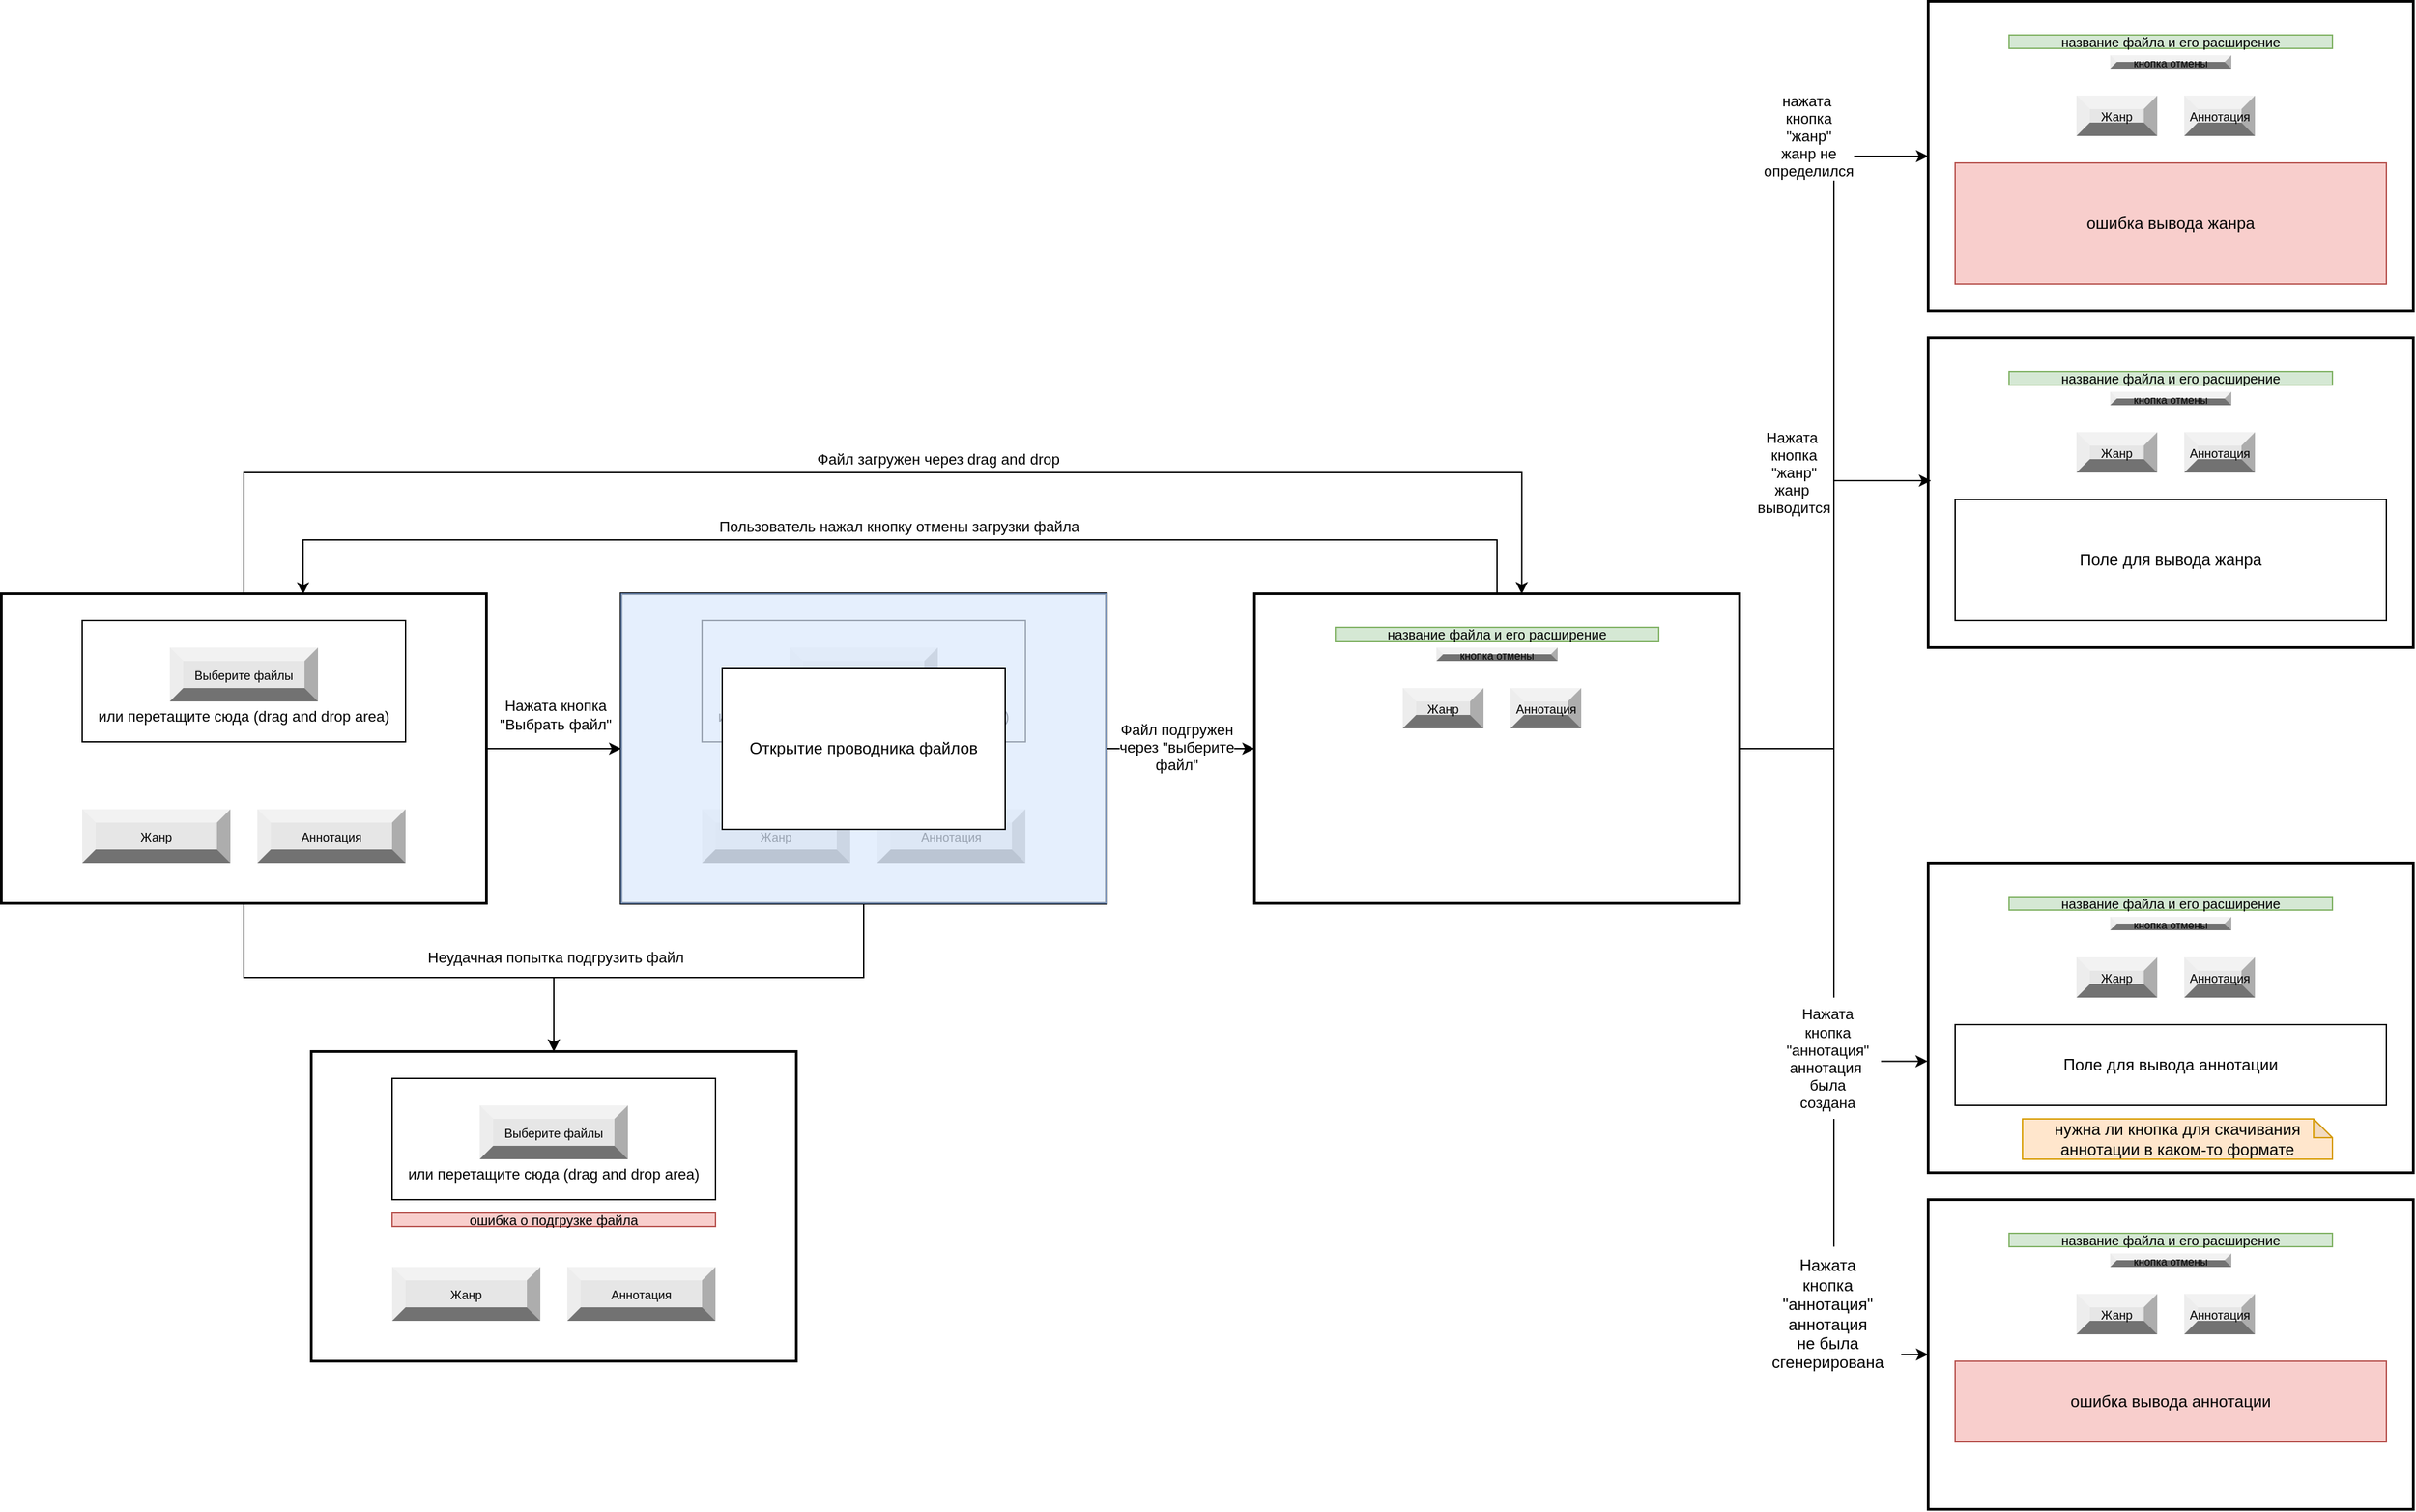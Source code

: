 <mxfile version="24.4.9" type="google">
  <diagram name="Page-1" id="jnddEITmXgnFTlJOGYRZ">
    <mxGraphModel grid="1" page="1" gridSize="10" guides="1" tooltips="1" connect="1" arrows="1" fold="1" pageScale="1" pageWidth="1600" pageHeight="900" math="0" shadow="0">
      <root>
        <mxCell id="0" />
        <mxCell id="1" parent="0" />
        <mxCell id="HpFK4DaO_GkTzXo1oFfo-5" style="edgeStyle=orthogonalEdgeStyle;rounded=0;orthogonalLoop=1;jettySize=auto;html=1;" edge="1" parent="1" source="HwtGYQ5i5tDPhQxPfWXK-1">
          <mxGeometry relative="1" as="geometry">
            <mxPoint x="1090" y="-35" as="targetPoint" />
          </mxGeometry>
        </mxCell>
        <mxCell id="HpFK4DaO_GkTzXo1oFfo-30" value="Нажата кнопка&lt;div&gt;&quot;Выбрать файл&quot;&lt;/div&gt;" style="edgeLabel;html=1;align=center;verticalAlign=middle;resizable=0;points=[];" connectable="0" vertex="1" parent="HpFK4DaO_GkTzXo1oFfo-5">
          <mxGeometry x="-0.118" relative="1" as="geometry">
            <mxPoint x="6" y="-25" as="offset" />
          </mxGeometry>
        </mxCell>
        <mxCell id="HpFK4DaO_GkTzXo1oFfo-26" style="edgeStyle=orthogonalEdgeStyle;rounded=0;orthogonalLoop=1;jettySize=auto;html=1;entryX=0.5;entryY=0;entryDx=0;entryDy=0;" edge="1" parent="1" source="HwtGYQ5i5tDPhQxPfWXK-1" target="HpFK4DaO_GkTzXo1oFfo-20">
          <mxGeometry relative="1" as="geometry" />
        </mxCell>
        <mxCell id="HpFK4DaO_GkTzXo1oFfo-29" value="Неудачная попытка подгрузить файл" style="edgeLabel;html=1;align=center;verticalAlign=middle;resizable=0;points=[];" connectable="0" vertex="1" parent="HpFK4DaO_GkTzXo1oFfo-26">
          <mxGeometry x="0.602" y="-1" relative="1" as="geometry">
            <mxPoint x="13" y="-16" as="offset" />
          </mxGeometry>
        </mxCell>
        <mxCell id="HwtGYQ5i5tDPhQxPfWXK-1" value="" style="rounded=0;whiteSpace=wrap;html=1;flipV=1;flipH=1;fillColor=none;strokeWidth=2;" vertex="1" parent="1">
          <mxGeometry x="630" y="-150" width="360" height="230" as="geometry" />
        </mxCell>
        <mxCell id="HpFK4DaO_GkTzXo1oFfo-1" value="&lt;div style=&quot;font-size: 11px;&quot;&gt;&lt;font style=&quot;font-size: 11px;&quot;&gt;&lt;br&gt;&lt;/font&gt;&lt;/div&gt;&lt;div style=&quot;font-size: 11px;&quot;&gt;&lt;font style=&quot;font-size: 11px;&quot;&gt;&lt;br&gt;&lt;/font&gt;&lt;/div&gt;&lt;div style=&quot;font-size: 11px;&quot;&gt;&lt;font style=&quot;font-size: 11px;&quot;&gt;&lt;br&gt;&lt;/font&gt;&lt;/div&gt;&lt;div style=&quot;font-size: 11px;&quot;&gt;&lt;font style=&quot;font-size: 11px;&quot;&gt;&lt;br&gt;&lt;/font&gt;&lt;/div&gt;&lt;div style=&quot;font-size: 11px;&quot;&gt;&lt;font style=&quot;font-size: 11px;&quot;&gt;или перетащите сюда (drag and drop area)&lt;/font&gt;&lt;/div&gt;" style="rounded=0;whiteSpace=wrap;html=1;" vertex="1" parent="1">
          <mxGeometry x="690" y="-130" width="240" height="90" as="geometry" />
        </mxCell>
        <mxCell id="HpFK4DaO_GkTzXo1oFfo-2" value="&lt;font style=&quot;font-size: 9px;&quot;&gt;Выберите файлы&lt;/font&gt;" style="labelPosition=center;verticalLabelPosition=middle;align=center;html=1;shape=mxgraph.basic.shaded_button;dx=10;fillColor=#E6E6E6;strokeColor=none;whiteSpace=wrap;" vertex="1" parent="1">
          <mxGeometry x="755" y="-110" width="110" height="40" as="geometry" />
        </mxCell>
        <mxCell id="HpFK4DaO_GkTzXo1oFfo-3" value="&lt;font style=&quot;font-size: 9px;&quot;&gt;Жанр&lt;/font&gt;" style="labelPosition=center;verticalLabelPosition=middle;align=center;html=1;shape=mxgraph.basic.shaded_button;dx=10;fillColor=#E6E6E6;strokeColor=none;whiteSpace=wrap;" vertex="1" parent="1">
          <mxGeometry x="690" y="10" width="110" height="40" as="geometry" />
        </mxCell>
        <mxCell id="HpFK4DaO_GkTzXo1oFfo-4" value="&lt;font style=&quot;font-size: 9px;&quot;&gt;Аннотация&lt;/font&gt;" style="labelPosition=center;verticalLabelPosition=middle;align=center;html=1;shape=mxgraph.basic.shaded_button;dx=10;fillColor=#E6E6E6;strokeColor=none;whiteSpace=wrap;" vertex="1" parent="1">
          <mxGeometry x="820" y="10" width="110" height="40" as="geometry" />
        </mxCell>
        <mxCell id="HpFK4DaO_GkTzXo1oFfo-13" style="edgeStyle=orthogonalEdgeStyle;rounded=0;orthogonalLoop=1;jettySize=auto;html=1;" edge="1" parent="1" source="HpFK4DaO_GkTzXo1oFfo-6">
          <mxGeometry relative="1" as="geometry">
            <mxPoint x="1560" y="-35" as="targetPoint" />
          </mxGeometry>
        </mxCell>
        <mxCell id="HpFK4DaO_GkTzXo1oFfo-115" value="Файл подгружен&lt;div&gt;через &quot;выберите&lt;/div&gt;&lt;div&gt;файл&quot;&lt;/div&gt;" style="edgeLabel;html=1;align=center;verticalAlign=middle;resizable=0;points=[];" connectable="0" vertex="1" parent="HpFK4DaO_GkTzXo1oFfo-13">
          <mxGeometry x="-0.057" y="1" relative="1" as="geometry">
            <mxPoint as="offset" />
          </mxGeometry>
        </mxCell>
        <mxCell id="HpFK4DaO_GkTzXo1oFfo-6" value="" style="rounded=0;whiteSpace=wrap;html=1;flipV=1;flipH=1;fillColor=none;strokeWidth=2;" vertex="1" parent="1">
          <mxGeometry x="1090" y="-150" width="360" height="230" as="geometry" />
        </mxCell>
        <mxCell id="HpFK4DaO_GkTzXo1oFfo-7" value="&lt;div style=&quot;font-size: 11px;&quot;&gt;&lt;font style=&quot;font-size: 11px;&quot;&gt;&lt;br&gt;&lt;/font&gt;&lt;/div&gt;&lt;div style=&quot;font-size: 11px;&quot;&gt;&lt;font style=&quot;font-size: 11px;&quot;&gt;&lt;br&gt;&lt;/font&gt;&lt;/div&gt;&lt;div style=&quot;font-size: 11px;&quot;&gt;&lt;font style=&quot;font-size: 11px;&quot;&gt;&lt;br&gt;&lt;/font&gt;&lt;/div&gt;&lt;div style=&quot;font-size: 11px;&quot;&gt;&lt;font style=&quot;font-size: 11px;&quot;&gt;&lt;br&gt;&lt;/font&gt;&lt;/div&gt;&lt;div style=&quot;font-size: 11px;&quot;&gt;&lt;font style=&quot;font-size: 11px;&quot;&gt;или перетащите сюда (drag and drop area)&lt;/font&gt;&lt;/div&gt;" style="rounded=0;whiteSpace=wrap;html=1;" vertex="1" parent="1">
          <mxGeometry x="1150" y="-130" width="240" height="90" as="geometry" />
        </mxCell>
        <mxCell id="HpFK4DaO_GkTzXo1oFfo-8" value="&lt;font style=&quot;font-size: 9px;&quot;&gt;Выберите файлы&lt;/font&gt;" style="labelPosition=center;verticalLabelPosition=middle;align=center;html=1;shape=mxgraph.basic.shaded_button;dx=10;fillColor=#E6E6E6;strokeColor=none;whiteSpace=wrap;" vertex="1" parent="1">
          <mxGeometry x="1215" y="-110" width="110" height="40" as="geometry" />
        </mxCell>
        <mxCell id="HpFK4DaO_GkTzXo1oFfo-9" value="&lt;font style=&quot;font-size: 9px;&quot;&gt;Жанр&lt;/font&gt;" style="labelPosition=center;verticalLabelPosition=middle;align=center;html=1;shape=mxgraph.basic.shaded_button;dx=10;fillColor=#E6E6E6;strokeColor=none;whiteSpace=wrap;" vertex="1" parent="1">
          <mxGeometry x="1150" y="10" width="110" height="40" as="geometry" />
        </mxCell>
        <mxCell id="HpFK4DaO_GkTzXo1oFfo-10" value="&lt;font style=&quot;font-size: 9px;&quot;&gt;Аннотация&lt;/font&gt;" style="labelPosition=center;verticalLabelPosition=middle;align=center;html=1;shape=mxgraph.basic.shaded_button;dx=10;fillColor=#E6E6E6;strokeColor=none;whiteSpace=wrap;" vertex="1" parent="1">
          <mxGeometry x="1280" y="10" width="110" height="40" as="geometry" />
        </mxCell>
        <mxCell id="HpFK4DaO_GkTzXo1oFfo-27" style="edgeStyle=orthogonalEdgeStyle;rounded=0;orthogonalLoop=1;jettySize=auto;html=1;entryX=0.5;entryY=0;entryDx=0;entryDy=0;" edge="1" parent="1" source="HpFK4DaO_GkTzXo1oFfo-11" target="HpFK4DaO_GkTzXo1oFfo-20">
          <mxGeometry relative="1" as="geometry" />
        </mxCell>
        <mxCell id="HpFK4DaO_GkTzXo1oFfo-11" value="" style="rounded=0;whiteSpace=wrap;html=1;opacity=70;fillColor=#dae8fc;strokeColor=#6c8ebf;" vertex="1" parent="1">
          <mxGeometry x="1090" y="-150" width="360" height="230" as="geometry" />
        </mxCell>
        <mxCell id="HpFK4DaO_GkTzXo1oFfo-12" value="Открытие проводника файлов" style="rounded=0;whiteSpace=wrap;html=1;" vertex="1" parent="1">
          <mxGeometry x="1165" y="-95" width="210" height="120" as="geometry" />
        </mxCell>
        <mxCell id="HpFK4DaO_GkTzXo1oFfo-44" style="edgeStyle=orthogonalEdgeStyle;rounded=0;orthogonalLoop=1;jettySize=auto;html=1;exitX=1;exitY=0.5;exitDx=0;exitDy=0;entryX=0.994;entryY=0.539;entryDx=0;entryDy=0;entryPerimeter=0;" edge="1" parent="1" source="HpFK4DaO_GkTzXo1oFfo-14" target="HpFK4DaO_GkTzXo1oFfo-74">
          <mxGeometry relative="1" as="geometry">
            <mxPoint x="2020" y="-185" as="targetPoint" />
          </mxGeometry>
        </mxCell>
        <mxCell id="HpFK4DaO_GkTzXo1oFfo-110" value="Нажата&amp;nbsp;&lt;div&gt;кнопка&lt;/div&gt;&lt;div&gt;&quot;жанр&quot;&lt;/div&gt;&lt;div&gt;жанр&amp;nbsp;&lt;/div&gt;&lt;div&gt;выводится&lt;/div&gt;" style="edgeLabel;html=1;align=center;verticalAlign=middle;resizable=0;points=[];" connectable="0" vertex="1" parent="HpFK4DaO_GkTzXo1oFfo-44">
          <mxGeometry x="0.769" relative="1" as="geometry">
            <mxPoint x="-63" y="-6" as="offset" />
          </mxGeometry>
        </mxCell>
        <mxCell id="HpFK4DaO_GkTzXo1oFfo-45" style="edgeStyle=orthogonalEdgeStyle;rounded=0;orthogonalLoop=1;jettySize=auto;html=1;exitX=1;exitY=0.5;exitDx=0;exitDy=0;entryX=1.001;entryY=0.36;entryDx=0;entryDy=0;entryPerimeter=0;" edge="1" parent="1" source="HpFK4DaO_GkTzXo1oFfo-14" target="HpFK4DaO_GkTzXo1oFfo-84">
          <mxGeometry relative="1" as="geometry">
            <mxPoint x="2020" y="135.059" as="targetPoint" />
          </mxGeometry>
        </mxCell>
        <mxCell id="HpFK4DaO_GkTzXo1oFfo-106" style="edgeStyle=orthogonalEdgeStyle;rounded=0;orthogonalLoop=1;jettySize=auto;html=1;entryX=0;entryY=0.5;entryDx=0;entryDy=0;" edge="1" parent="1" source="HpFK4DaO_GkTzXo1oFfo-14" target="HpFK4DaO_GkTzXo1oFfo-99">
          <mxGeometry relative="1" as="geometry" />
        </mxCell>
        <mxCell id="HpFK4DaO_GkTzXo1oFfo-107" style="edgeStyle=orthogonalEdgeStyle;rounded=0;orthogonalLoop=1;jettySize=auto;html=1;entryX=0;entryY=0.5;entryDx=0;entryDy=0;" edge="1" parent="1" source="HpFK4DaO_GkTzXo1oFfo-14" target="HpFK4DaO_GkTzXo1oFfo-93">
          <mxGeometry relative="1" as="geometry" />
        </mxCell>
        <mxCell id="HpFK4DaO_GkTzXo1oFfo-111" value="нажата&amp;nbsp;&lt;div&gt;кнопка&lt;/div&gt;&lt;div&gt;&quot;жанр&quot;&lt;/div&gt;&lt;div&gt;жанр не&lt;/div&gt;&lt;div&gt;определился&lt;/div&gt;" style="edgeLabel;html=1;align=center;verticalAlign=middle;resizable=0;points=[];" connectable="0" vertex="1" parent="HpFK4DaO_GkTzXo1oFfo-107">
          <mxGeometry x="0.836" y="2" relative="1" as="geometry">
            <mxPoint x="-42" y="-13" as="offset" />
          </mxGeometry>
        </mxCell>
        <mxCell id="HpFK4DaO_GkTzXo1oFfo-14" value="" style="rounded=0;whiteSpace=wrap;html=1;flipV=1;flipH=1;fillColor=none;strokeWidth=2;" vertex="1" parent="1">
          <mxGeometry x="1560" y="-150" width="360" height="230" as="geometry" />
        </mxCell>
        <mxCell id="HpFK4DaO_GkTzXo1oFfo-17" value="&lt;font style=&quot;font-size: 9px;&quot;&gt;Жанр&lt;/font&gt;" style="labelPosition=center;verticalLabelPosition=middle;align=center;html=1;shape=mxgraph.basic.shaded_button;dx=10;fillColor=#E6E6E6;strokeColor=none;whiteSpace=wrap;" vertex="1" parent="1">
          <mxGeometry x="1670" y="-80" width="60" height="30" as="geometry" />
        </mxCell>
        <mxCell id="HpFK4DaO_GkTzXo1oFfo-18" value="&lt;font style=&quot;font-size: 9px;&quot;&gt;Аннотация&lt;/font&gt;" style="labelPosition=center;verticalLabelPosition=middle;align=center;html=1;shape=mxgraph.basic.shaded_button;dx=10;fillColor=#E6E6E6;strokeColor=none;whiteSpace=wrap;" vertex="1" parent="1">
          <mxGeometry x="1750" y="-80" width="52.5" height="30" as="geometry" />
        </mxCell>
        <mxCell id="HpFK4DaO_GkTzXo1oFfo-19" value="&lt;font style=&quot;font-size: 10px;&quot;&gt;название файла и его расширение&lt;/font&gt;" style="rounded=0;whiteSpace=wrap;html=1;fillColor=#d5e8d4;strokeColor=#82b366;" vertex="1" parent="1">
          <mxGeometry x="1620" y="-125" width="240" height="10" as="geometry" />
        </mxCell>
        <mxCell id="HpFK4DaO_GkTzXo1oFfo-20" value="" style="rounded=0;whiteSpace=wrap;html=1;flipV=1;flipH=1;fillColor=none;strokeWidth=2;" vertex="1" parent="1">
          <mxGeometry x="860" y="190" width="360" height="230" as="geometry" />
        </mxCell>
        <mxCell id="HpFK4DaO_GkTzXo1oFfo-21" value="&lt;div style=&quot;font-size: 11px;&quot;&gt;&lt;font style=&quot;font-size: 11px;&quot;&gt;&lt;br&gt;&lt;/font&gt;&lt;/div&gt;&lt;div style=&quot;font-size: 11px;&quot;&gt;&lt;font style=&quot;font-size: 11px;&quot;&gt;&lt;br&gt;&lt;/font&gt;&lt;/div&gt;&lt;div style=&quot;font-size: 11px;&quot;&gt;&lt;font style=&quot;font-size: 11px;&quot;&gt;&lt;br&gt;&lt;/font&gt;&lt;/div&gt;&lt;div style=&quot;font-size: 11px;&quot;&gt;&lt;font style=&quot;font-size: 11px;&quot;&gt;&lt;br&gt;&lt;/font&gt;&lt;/div&gt;&lt;div style=&quot;font-size: 11px;&quot;&gt;&lt;font style=&quot;font-size: 11px;&quot;&gt;или перетащите сюда (drag and drop area)&lt;/font&gt;&lt;/div&gt;" style="rounded=0;whiteSpace=wrap;html=1;" vertex="1" parent="1">
          <mxGeometry x="920" y="210" width="240" height="90" as="geometry" />
        </mxCell>
        <mxCell id="HpFK4DaO_GkTzXo1oFfo-22" value="&lt;font style=&quot;font-size: 9px;&quot;&gt;Выберите файлы&lt;/font&gt;" style="labelPosition=center;verticalLabelPosition=middle;align=center;html=1;shape=mxgraph.basic.shaded_button;dx=10;fillColor=#E6E6E6;strokeColor=none;whiteSpace=wrap;" vertex="1" parent="1">
          <mxGeometry x="985" y="230" width="110" height="40" as="geometry" />
        </mxCell>
        <mxCell id="HpFK4DaO_GkTzXo1oFfo-23" value="&lt;font style=&quot;font-size: 9px;&quot;&gt;Жанр&lt;/font&gt;" style="labelPosition=center;verticalLabelPosition=middle;align=center;html=1;shape=mxgraph.basic.shaded_button;dx=10;fillColor=#E6E6E6;strokeColor=none;whiteSpace=wrap;" vertex="1" parent="1">
          <mxGeometry x="920" y="350" width="110" height="40" as="geometry" />
        </mxCell>
        <mxCell id="HpFK4DaO_GkTzXo1oFfo-24" value="&lt;font style=&quot;font-size: 9px;&quot;&gt;Аннотация&lt;/font&gt;" style="labelPosition=center;verticalLabelPosition=middle;align=center;html=1;shape=mxgraph.basic.shaded_button;dx=10;fillColor=#E6E6E6;strokeColor=none;whiteSpace=wrap;" vertex="1" parent="1">
          <mxGeometry x="1050" y="350" width="110" height="40" as="geometry" />
        </mxCell>
        <mxCell id="HpFK4DaO_GkTzXo1oFfo-25" value="&lt;font style=&quot;font-size: 10px;&quot;&gt;ошибка о подгрузке файла&lt;/font&gt;" style="rounded=0;whiteSpace=wrap;html=1;fillColor=#f8cecc;strokeColor=#b85450;" vertex="1" parent="1">
          <mxGeometry x="920" y="310" width="240" height="10" as="geometry" />
        </mxCell>
        <mxCell id="HpFK4DaO_GkTzXo1oFfo-28" style="edgeStyle=orthogonalEdgeStyle;rounded=0;orthogonalLoop=1;jettySize=auto;html=1;exitX=0.5;exitY=0;exitDx=0;exitDy=0;entryX=0.449;entryY=0.999;entryDx=0;entryDy=0;entryPerimeter=0;" edge="1" parent="1" source="HwtGYQ5i5tDPhQxPfWXK-1" target="HpFK4DaO_GkTzXo1oFfo-14">
          <mxGeometry relative="1" as="geometry">
            <Array as="points">
              <mxPoint x="810" y="-240" />
              <mxPoint x="1758" y="-240" />
            </Array>
          </mxGeometry>
        </mxCell>
        <mxCell id="HpFK4DaO_GkTzXo1oFfo-31" value="Файл загружен через drag and drop" style="edgeLabel;html=1;align=center;verticalAlign=middle;resizable=0;points=[];" connectable="0" vertex="1" parent="HpFK4DaO_GkTzXo1oFfo-28">
          <mxGeometry x="0.077" relative="1" as="geometry">
            <mxPoint x="-3" y="-10" as="offset" />
          </mxGeometry>
        </mxCell>
        <mxCell id="HpFK4DaO_GkTzXo1oFfo-72" value="&lt;font style=&quot;font-size: 8px;&quot;&gt;кнопка отмены&lt;/font&gt;" style="labelPosition=center;verticalLabelPosition=middle;align=center;html=1;shape=mxgraph.basic.shaded_button;dx=10;fillColor=#E6E6E6;strokeColor=none;whiteSpace=wrap;" vertex="1" parent="1">
          <mxGeometry x="1695" y="-110" width="90" height="10" as="geometry" />
        </mxCell>
        <mxCell id="HpFK4DaO_GkTzXo1oFfo-74" value="" style="rounded=0;whiteSpace=wrap;html=1;flipV=1;flipH=1;fillColor=none;strokeWidth=2;" vertex="1" parent="1">
          <mxGeometry x="2060" y="-340" width="360" height="230" as="geometry" />
        </mxCell>
        <mxCell id="HpFK4DaO_GkTzXo1oFfo-75" value="&lt;font style=&quot;font-size: 9px;&quot;&gt;Жанр&lt;/font&gt;" style="labelPosition=center;verticalLabelPosition=middle;align=center;html=1;shape=mxgraph.basic.shaded_button;dx=10;fillColor=#E6E6E6;strokeColor=none;whiteSpace=wrap;" vertex="1" parent="1">
          <mxGeometry x="2170" y="-270" width="60" height="30" as="geometry" />
        </mxCell>
        <mxCell id="HpFK4DaO_GkTzXo1oFfo-76" value="&lt;font style=&quot;font-size: 9px;&quot;&gt;Аннотация&lt;/font&gt;" style="labelPosition=center;verticalLabelPosition=middle;align=center;html=1;shape=mxgraph.basic.shaded_button;dx=10;fillColor=#E6E6E6;strokeColor=none;whiteSpace=wrap;" vertex="1" parent="1">
          <mxGeometry x="2250" y="-270" width="52.5" height="30" as="geometry" />
        </mxCell>
        <mxCell id="HpFK4DaO_GkTzXo1oFfo-77" value="&lt;font style=&quot;font-size: 10px;&quot;&gt;название файла и его расширение&lt;/font&gt;" style="rounded=0;whiteSpace=wrap;html=1;fillColor=#d5e8d4;strokeColor=#82b366;" vertex="1" parent="1">
          <mxGeometry x="2120" y="-315" width="240" height="10" as="geometry" />
        </mxCell>
        <mxCell id="HpFK4DaO_GkTzXo1oFfo-78" value="&lt;font style=&quot;font-size: 8px;&quot;&gt;кнопка отмены&lt;/font&gt;" style="labelPosition=center;verticalLabelPosition=middle;align=center;html=1;shape=mxgraph.basic.shaded_button;dx=10;fillColor=#E6E6E6;strokeColor=none;whiteSpace=wrap;" vertex="1" parent="1">
          <mxGeometry x="2195" y="-300" width="90" height="10" as="geometry" />
        </mxCell>
        <mxCell id="HpFK4DaO_GkTzXo1oFfo-84" value="" style="rounded=0;whiteSpace=wrap;html=1;flipV=1;flipH=1;fillColor=none;strokeWidth=2;" vertex="1" parent="1">
          <mxGeometry x="2060" y="50" width="360" height="230" as="geometry" />
        </mxCell>
        <mxCell id="HpFK4DaO_GkTzXo1oFfo-85" value="&lt;font style=&quot;font-size: 9px;&quot;&gt;Жанр&lt;/font&gt;" style="labelPosition=center;verticalLabelPosition=middle;align=center;html=1;shape=mxgraph.basic.shaded_button;dx=10;fillColor=#E6E6E6;strokeColor=none;whiteSpace=wrap;" vertex="1" parent="1">
          <mxGeometry x="2170" y="120" width="60" height="30" as="geometry" />
        </mxCell>
        <mxCell id="HpFK4DaO_GkTzXo1oFfo-86" value="&lt;font style=&quot;font-size: 9px;&quot;&gt;Аннотация&lt;/font&gt;" style="labelPosition=center;verticalLabelPosition=middle;align=center;html=1;shape=mxgraph.basic.shaded_button;dx=10;fillColor=#E6E6E6;strokeColor=none;whiteSpace=wrap;" vertex="1" parent="1">
          <mxGeometry x="2250" y="120" width="52.5" height="30" as="geometry" />
        </mxCell>
        <mxCell id="HpFK4DaO_GkTzXo1oFfo-87" value="&lt;font style=&quot;font-size: 10px;&quot;&gt;название файла и его расширение&lt;/font&gt;" style="rounded=0;whiteSpace=wrap;html=1;fillColor=#d5e8d4;strokeColor=#82b366;" vertex="1" parent="1">
          <mxGeometry x="2120" y="75" width="240" height="10" as="geometry" />
        </mxCell>
        <mxCell id="HpFK4DaO_GkTzXo1oFfo-88" value="&lt;font style=&quot;font-size: 8px;&quot;&gt;кнопка отмены&lt;/font&gt;" style="labelPosition=center;verticalLabelPosition=middle;align=center;html=1;shape=mxgraph.basic.shaded_button;dx=10;fillColor=#E6E6E6;strokeColor=none;whiteSpace=wrap;" vertex="1" parent="1">
          <mxGeometry x="2195" y="90" width="90" height="10" as="geometry" />
        </mxCell>
        <mxCell id="HpFK4DaO_GkTzXo1oFfo-89" value="Поле для вывода жанра" style="rounded=0;whiteSpace=wrap;html=1;" vertex="1" parent="1">
          <mxGeometry x="2080" y="-220" width="320" height="90" as="geometry" />
        </mxCell>
        <mxCell id="HpFK4DaO_GkTzXo1oFfo-90" value="Поле для вывода аннотации" style="rounded=0;whiteSpace=wrap;html=1;" vertex="1" parent="1">
          <mxGeometry x="2080" y="170" width="320" height="60" as="geometry" />
        </mxCell>
        <mxCell id="HpFK4DaO_GkTzXo1oFfo-92" value="нужна ли кнопка для скачивания аннотации в каком-то формате" style="shape=note;whiteSpace=wrap;html=1;backgroundOutline=1;darkOpacity=0.05;fillColor=#ffe6cc;strokeColor=#d79b00;size=14;" vertex="1" parent="1">
          <mxGeometry x="2130" y="240" width="230" height="30" as="geometry" />
        </mxCell>
        <mxCell id="HpFK4DaO_GkTzXo1oFfo-93" value="" style="rounded=0;whiteSpace=wrap;html=1;flipV=1;flipH=1;fillColor=none;strokeWidth=2;" vertex="1" parent="1">
          <mxGeometry x="2060" y="-590" width="360" height="230" as="geometry" />
        </mxCell>
        <mxCell id="HpFK4DaO_GkTzXo1oFfo-94" value="&lt;font style=&quot;font-size: 9px;&quot;&gt;Жанр&lt;/font&gt;" style="labelPosition=center;verticalLabelPosition=middle;align=center;html=1;shape=mxgraph.basic.shaded_button;dx=10;fillColor=#E6E6E6;strokeColor=none;whiteSpace=wrap;" vertex="1" parent="1">
          <mxGeometry x="2170" y="-520" width="60" height="30" as="geometry" />
        </mxCell>
        <mxCell id="HpFK4DaO_GkTzXo1oFfo-95" value="&lt;font style=&quot;font-size: 9px;&quot;&gt;Аннотация&lt;/font&gt;" style="labelPosition=center;verticalLabelPosition=middle;align=center;html=1;shape=mxgraph.basic.shaded_button;dx=10;fillColor=#E6E6E6;strokeColor=none;whiteSpace=wrap;" vertex="1" parent="1">
          <mxGeometry x="2250" y="-520" width="52.5" height="30" as="geometry" />
        </mxCell>
        <mxCell id="HpFK4DaO_GkTzXo1oFfo-96" value="&lt;font style=&quot;font-size: 10px;&quot;&gt;название файла и его расширение&lt;/font&gt;" style="rounded=0;whiteSpace=wrap;html=1;fillColor=#d5e8d4;strokeColor=#82b366;" vertex="1" parent="1">
          <mxGeometry x="2120" y="-565" width="240" height="10" as="geometry" />
        </mxCell>
        <mxCell id="HpFK4DaO_GkTzXo1oFfo-97" value="&lt;font style=&quot;font-size: 8px;&quot;&gt;кнопка отмены&lt;/font&gt;" style="labelPosition=center;verticalLabelPosition=middle;align=center;html=1;shape=mxgraph.basic.shaded_button;dx=10;fillColor=#E6E6E6;strokeColor=none;whiteSpace=wrap;" vertex="1" parent="1">
          <mxGeometry x="2195" y="-550" width="90" height="10" as="geometry" />
        </mxCell>
        <mxCell id="HpFK4DaO_GkTzXo1oFfo-98" value="ошибка вывода жанра" style="rounded=0;whiteSpace=wrap;html=1;fillColor=#f8cecc;strokeColor=#b85450;" vertex="1" parent="1">
          <mxGeometry x="2080" y="-470" width="320" height="90" as="geometry" />
        </mxCell>
        <mxCell id="HpFK4DaO_GkTzXo1oFfo-99" value="" style="rounded=0;whiteSpace=wrap;html=1;flipV=1;flipH=1;fillColor=none;strokeWidth=2;" vertex="1" parent="1">
          <mxGeometry x="2060" y="300" width="360" height="230" as="geometry" />
        </mxCell>
        <mxCell id="HpFK4DaO_GkTzXo1oFfo-100" value="&lt;font style=&quot;font-size: 9px;&quot;&gt;Жанр&lt;/font&gt;" style="labelPosition=center;verticalLabelPosition=middle;align=center;html=1;shape=mxgraph.basic.shaded_button;dx=10;fillColor=#E6E6E6;strokeColor=none;whiteSpace=wrap;" vertex="1" parent="1">
          <mxGeometry x="2170" y="370" width="60" height="30" as="geometry" />
        </mxCell>
        <mxCell id="HpFK4DaO_GkTzXo1oFfo-101" value="&lt;font style=&quot;font-size: 9px;&quot;&gt;Аннотация&lt;/font&gt;" style="labelPosition=center;verticalLabelPosition=middle;align=center;html=1;shape=mxgraph.basic.shaded_button;dx=10;fillColor=#E6E6E6;strokeColor=none;whiteSpace=wrap;" vertex="1" parent="1">
          <mxGeometry x="2250" y="370" width="52.5" height="30" as="geometry" />
        </mxCell>
        <mxCell id="HpFK4DaO_GkTzXo1oFfo-102" value="&lt;font style=&quot;font-size: 10px;&quot;&gt;название файла и его расширение&lt;/font&gt;" style="rounded=0;whiteSpace=wrap;html=1;fillColor=#d5e8d4;strokeColor=#82b366;" vertex="1" parent="1">
          <mxGeometry x="2120" y="325" width="240" height="10" as="geometry" />
        </mxCell>
        <mxCell id="HpFK4DaO_GkTzXo1oFfo-103" value="&lt;font style=&quot;font-size: 8px;&quot;&gt;кнопка отмены&lt;/font&gt;" style="labelPosition=center;verticalLabelPosition=middle;align=center;html=1;shape=mxgraph.basic.shaded_button;dx=10;fillColor=#E6E6E6;strokeColor=none;whiteSpace=wrap;" vertex="1" parent="1">
          <mxGeometry x="2195" y="340" width="90" height="10" as="geometry" />
        </mxCell>
        <mxCell id="HpFK4DaO_GkTzXo1oFfo-104" value="ошибка вывода аннотации" style="rounded=0;whiteSpace=wrap;html=1;fillColor=#f8cecc;strokeColor=#b85450;" vertex="1" parent="1">
          <mxGeometry x="2080" y="420" width="320" height="60" as="geometry" />
        </mxCell>
        <mxCell id="HpFK4DaO_GkTzXo1oFfo-108" style="edgeStyle=orthogonalEdgeStyle;rounded=0;orthogonalLoop=1;jettySize=auto;html=1;exitX=0.5;exitY=0;exitDx=0;exitDy=0;entryX=0.378;entryY=0.998;entryDx=0;entryDy=0;entryPerimeter=0;" edge="1" parent="1" source="HpFK4DaO_GkTzXo1oFfo-14" target="HwtGYQ5i5tDPhQxPfWXK-1">
          <mxGeometry relative="1" as="geometry">
            <Array as="points">
              <mxPoint x="1740" y="-190" />
              <mxPoint x="854" y="-190" />
            </Array>
          </mxGeometry>
        </mxCell>
        <mxCell id="HpFK4DaO_GkTzXo1oFfo-109" value="Пользователь нажал кнопку отмены загрузки файла" style="edgeLabel;html=1;align=center;verticalAlign=middle;resizable=0;points=[];" connectable="0" vertex="1" parent="HpFK4DaO_GkTzXo1oFfo-108">
          <mxGeometry x="0.002" y="-4" relative="1" as="geometry">
            <mxPoint y="-6" as="offset" />
          </mxGeometry>
        </mxCell>
        <mxCell id="HpFK4DaO_GkTzXo1oFfo-112" value="&lt;font style=&quot;font-size: 11px;&quot;&gt;Нажата&lt;/font&gt;&lt;div style=&quot;font-size: 11px;&quot;&gt;&lt;font style=&quot;font-size: 11px;&quot;&gt;кнопка&lt;/font&gt;&lt;/div&gt;&lt;div style=&quot;font-size: 11px;&quot;&gt;&lt;font style=&quot;font-size: 11px;&quot;&gt;&quot;аннотация&quot;&lt;/font&gt;&lt;/div&gt;&lt;div style=&quot;font-size: 11px;&quot;&gt;&lt;font style=&quot;font-size: 11px;&quot;&gt;аннотация&amp;nbsp;&lt;/font&gt;&lt;/div&gt;&lt;div style=&quot;font-size: 11px;&quot;&gt;&lt;font style=&quot;font-size: 11px;&quot;&gt;была&lt;/font&gt;&lt;/div&gt;&lt;div style=&quot;font-size: 11px;&quot;&gt;&lt;font style=&quot;font-size: 11px;&quot;&gt;создана&lt;/font&gt;&lt;/div&gt;" style="text;html=1;align=center;verticalAlign=middle;resizable=0;points=[];autosize=1;strokeColor=none;fillColor=default;" vertex="1" parent="1">
          <mxGeometry x="1945" y="150" width="80" height="90" as="geometry" />
        </mxCell>
        <mxCell id="HpFK4DaO_GkTzXo1oFfo-113" value="Нажата&lt;div&gt;кнопка&lt;/div&gt;&lt;div&gt;&quot;аннотация&quot;&lt;/div&gt;&lt;div&gt;аннотация&lt;/div&gt;&lt;div&gt;не была&lt;/div&gt;&lt;div&gt;сгенерирована&lt;/div&gt;" style="text;html=1;align=center;verticalAlign=middle;resizable=0;points=[];autosize=1;strokeColor=none;fillColor=default;" vertex="1" parent="1">
          <mxGeometry x="1930" y="335" width="110" height="100" as="geometry" />
        </mxCell>
      </root>
    </mxGraphModel>
  </diagram>
</mxfile>
